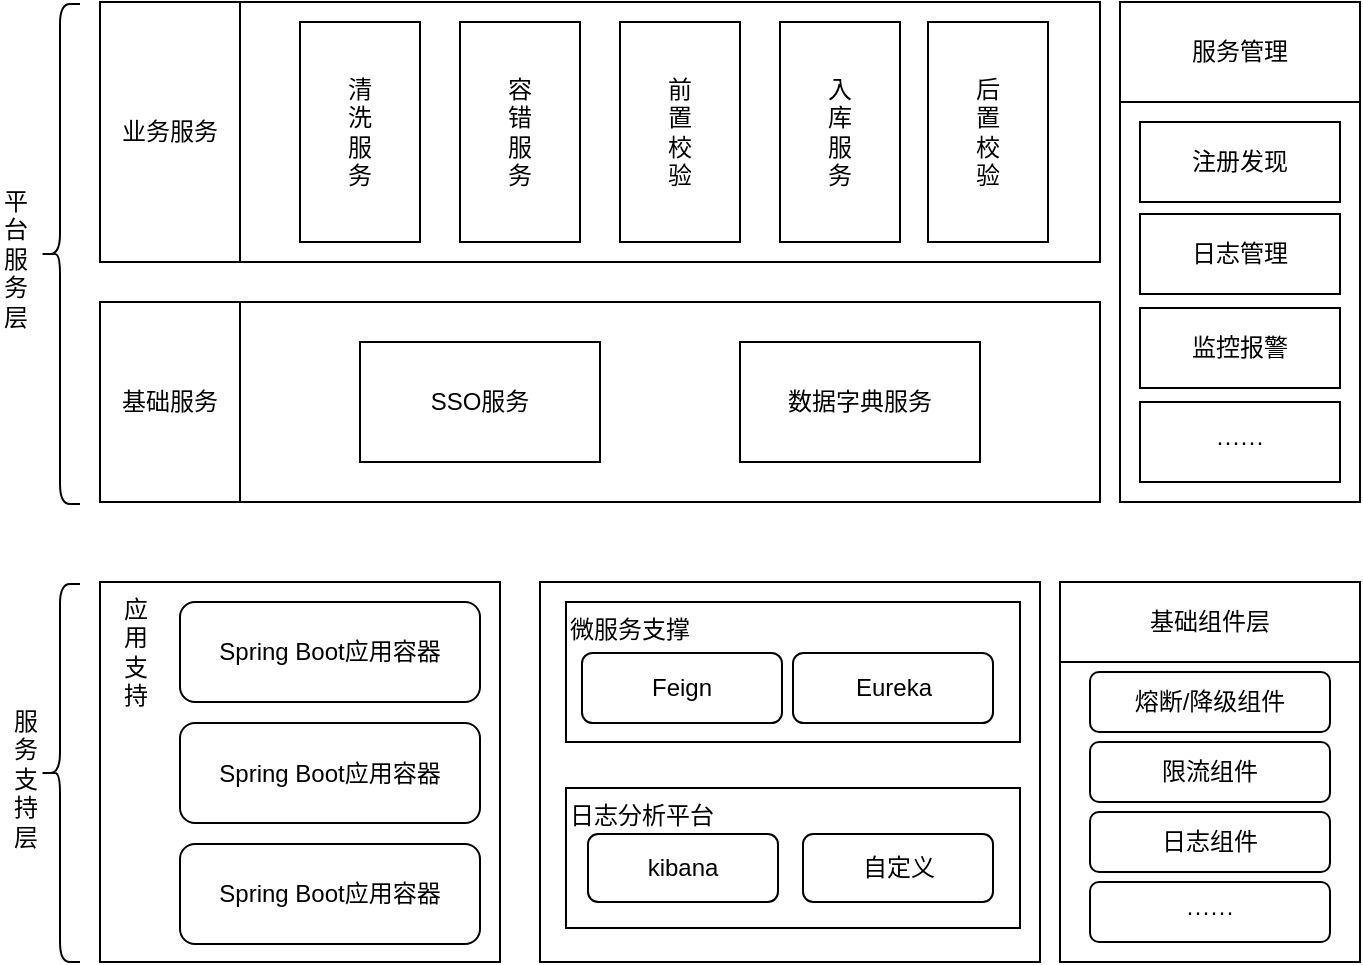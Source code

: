 <mxfile version="12.2.4" type="github" pages="1">
  <diagram id="bwR0MPHZC12A5jwAdn_Z" name="Page-1">
    <mxGraphModel dx="1408" dy="758" grid="1" gridSize="10" guides="1" tooltips="1" connect="1" arrows="1" fold="1" page="1" pageScale="1" pageWidth="827" pageHeight="1169" math="0" shadow="0">
      <root>
        <mxCell id="0"/>
        <mxCell id="1" parent="0"/>
        <mxCell id="ZqbOeCTGDKddQ_U7KF8V-23" value="" style="group" vertex="1" connectable="0" parent="1">
          <mxGeometry x="180" y="240" width="500" height="130" as="geometry"/>
        </mxCell>
        <mxCell id="ZqbOeCTGDKddQ_U7KF8V-1" value="" style="rounded=0;whiteSpace=wrap;html=1;" vertex="1" parent="ZqbOeCTGDKddQ_U7KF8V-23">
          <mxGeometry width="500" height="130" as="geometry"/>
        </mxCell>
        <mxCell id="ZqbOeCTGDKddQ_U7KF8V-7" value="清&lt;br&gt;洗&lt;br&gt;服&lt;br&gt;务" style="rounded=0;whiteSpace=wrap;html=1;verticalAlign=middle;flipV=0;flipH=0;" vertex="1" parent="ZqbOeCTGDKddQ_U7KF8V-23">
          <mxGeometry x="100" y="10" width="60" height="110" as="geometry"/>
        </mxCell>
        <mxCell id="ZqbOeCTGDKddQ_U7KF8V-8" value="容&lt;br&gt;错&lt;br&gt;服&lt;br&gt;务" style="rounded=0;whiteSpace=wrap;html=1;verticalAlign=middle;flipV=0;flipH=0;" vertex="1" parent="ZqbOeCTGDKddQ_U7KF8V-23">
          <mxGeometry x="180" y="10" width="60" height="110" as="geometry"/>
        </mxCell>
        <mxCell id="ZqbOeCTGDKddQ_U7KF8V-9" value="前&lt;br&gt;置&lt;br&gt;校&lt;br&gt;验" style="rounded=0;whiteSpace=wrap;html=1;verticalAlign=middle;flipV=0;flipH=0;" vertex="1" parent="ZqbOeCTGDKddQ_U7KF8V-23">
          <mxGeometry x="260" y="10" width="60" height="110" as="geometry"/>
        </mxCell>
        <mxCell id="ZqbOeCTGDKddQ_U7KF8V-10" value="入&lt;br&gt;库&lt;br&gt;服&lt;br&gt;务" style="rounded=0;whiteSpace=wrap;html=1;verticalAlign=middle;flipV=0;flipH=0;" vertex="1" parent="ZqbOeCTGDKddQ_U7KF8V-23">
          <mxGeometry x="340" y="10" width="60" height="110" as="geometry"/>
        </mxCell>
        <mxCell id="ZqbOeCTGDKddQ_U7KF8V-12" value="后&lt;br&gt;置&lt;br&gt;校&lt;br&gt;验" style="rounded=0;whiteSpace=wrap;html=1;verticalAlign=middle;flipV=0;flipH=0;" vertex="1" parent="ZqbOeCTGDKddQ_U7KF8V-23">
          <mxGeometry x="414" y="10" width="60" height="110" as="geometry"/>
        </mxCell>
        <mxCell id="ZqbOeCTGDKddQ_U7KF8V-21" value="业务服务" style="rounded=0;whiteSpace=wrap;html=1;" vertex="1" parent="ZqbOeCTGDKddQ_U7KF8V-23">
          <mxGeometry width="70" height="130" as="geometry"/>
        </mxCell>
        <mxCell id="ZqbOeCTGDKddQ_U7KF8V-25" value="" style="group" vertex="1" connectable="0" parent="1">
          <mxGeometry x="180" y="390" width="500" height="100" as="geometry"/>
        </mxCell>
        <mxCell id="ZqbOeCTGDKddQ_U7KF8V-14" value="" style="rounded=0;whiteSpace=wrap;html=1;" vertex="1" parent="ZqbOeCTGDKddQ_U7KF8V-25">
          <mxGeometry width="500" height="100" as="geometry"/>
        </mxCell>
        <mxCell id="ZqbOeCTGDKddQ_U7KF8V-15" value="SSO服务" style="rounded=0;whiteSpace=wrap;html=1;" vertex="1" parent="ZqbOeCTGDKddQ_U7KF8V-25">
          <mxGeometry x="130" y="20" width="120" height="60" as="geometry"/>
        </mxCell>
        <mxCell id="ZqbOeCTGDKddQ_U7KF8V-16" value="数据字典服务" style="rounded=0;whiteSpace=wrap;html=1;" vertex="1" parent="ZqbOeCTGDKddQ_U7KF8V-25">
          <mxGeometry x="320" y="20" width="120" height="60" as="geometry"/>
        </mxCell>
        <mxCell id="ZqbOeCTGDKddQ_U7KF8V-24" value="基础服务" style="rounded=0;whiteSpace=wrap;html=1;" vertex="1" parent="ZqbOeCTGDKddQ_U7KF8V-25">
          <mxGeometry width="70" height="100" as="geometry"/>
        </mxCell>
        <mxCell id="ZqbOeCTGDKddQ_U7KF8V-26" value="" style="rounded=0;whiteSpace=wrap;html=1;" vertex="1" parent="1">
          <mxGeometry x="690" y="240" width="120" height="250" as="geometry"/>
        </mxCell>
        <mxCell id="ZqbOeCTGDKddQ_U7KF8V-27" value="服务管理" style="rounded=0;whiteSpace=wrap;html=1;" vertex="1" parent="1">
          <mxGeometry x="690" y="240" width="120" height="50" as="geometry"/>
        </mxCell>
        <mxCell id="ZqbOeCTGDKddQ_U7KF8V-28" value="注册发现" style="rounded=0;whiteSpace=wrap;html=1;" vertex="1" parent="1">
          <mxGeometry x="700" y="300" width="100" height="40" as="geometry"/>
        </mxCell>
        <mxCell id="ZqbOeCTGDKddQ_U7KF8V-29" value="日志管理" style="rounded=0;whiteSpace=wrap;html=1;" vertex="1" parent="1">
          <mxGeometry x="700" y="346" width="100" height="40" as="geometry"/>
        </mxCell>
        <mxCell id="ZqbOeCTGDKddQ_U7KF8V-30" value="监控报警" style="rounded=0;whiteSpace=wrap;html=1;" vertex="1" parent="1">
          <mxGeometry x="700" y="393" width="100" height="40" as="geometry"/>
        </mxCell>
        <mxCell id="ZqbOeCTGDKddQ_U7KF8V-36" value="······" style="rounded=0;whiteSpace=wrap;html=1;" vertex="1" parent="1">
          <mxGeometry x="700" y="440" width="100" height="40" as="geometry"/>
        </mxCell>
        <mxCell id="ZqbOeCTGDKddQ_U7KF8V-37" value="应&lt;br&gt;用&lt;br&gt;支&lt;br&gt;持" style="rounded=0;whiteSpace=wrap;html=1;align=left;verticalAlign=top;horizontal=1;spacingLeft=10;" vertex="1" parent="1">
          <mxGeometry x="180" y="530" width="200" height="190" as="geometry"/>
        </mxCell>
        <mxCell id="ZqbOeCTGDKddQ_U7KF8V-38" value="" style="shape=curlyBracket;whiteSpace=wrap;html=1;rounded=1;" vertex="1" parent="1">
          <mxGeometry x="150" y="241" width="20" height="250" as="geometry"/>
        </mxCell>
        <mxCell id="ZqbOeCTGDKddQ_U7KF8V-39" value="平&lt;br&gt;台&lt;br&gt;服&lt;br&gt;务&lt;br&gt;层" style="text;html=1;resizable=0;points=[];autosize=1;align=left;verticalAlign=top;spacingTop=-4;" vertex="1" parent="1">
          <mxGeometry x="130" y="330" width="30" height="70" as="geometry"/>
        </mxCell>
        <mxCell id="ZqbOeCTGDKddQ_U7KF8V-40" value="" style="rounded=0;whiteSpace=wrap;html=1;" vertex="1" parent="1">
          <mxGeometry x="400" y="530" width="250" height="190" as="geometry"/>
        </mxCell>
        <mxCell id="ZqbOeCTGDKddQ_U7KF8V-41" value="" style="rounded=0;whiteSpace=wrap;html=1;" vertex="1" parent="1">
          <mxGeometry x="660" y="530" width="150" height="190" as="geometry"/>
        </mxCell>
        <mxCell id="ZqbOeCTGDKddQ_U7KF8V-42" value="基础组件层" style="rounded=0;whiteSpace=wrap;html=1;" vertex="1" parent="1">
          <mxGeometry x="660" y="530" width="150" height="40" as="geometry"/>
        </mxCell>
        <mxCell id="ZqbOeCTGDKddQ_U7KF8V-44" value="Spring Boot应用容器" style="rounded=1;whiteSpace=wrap;html=1;align=center;verticalAlign=middle;" vertex="1" parent="1">
          <mxGeometry x="220" y="540" width="150" height="50" as="geometry"/>
        </mxCell>
        <mxCell id="ZqbOeCTGDKddQ_U7KF8V-46" value="Spring Boot应用容器" style="rounded=1;whiteSpace=wrap;html=1;align=center;verticalAlign=middle;" vertex="1" parent="1">
          <mxGeometry x="220" y="600.5" width="150" height="50" as="geometry"/>
        </mxCell>
        <mxCell id="ZqbOeCTGDKddQ_U7KF8V-48" value="Spring Boot应用容器" style="rounded=1;whiteSpace=wrap;html=1;align=center;verticalAlign=middle;" vertex="1" parent="1">
          <mxGeometry x="220" y="661" width="150" height="50" as="geometry"/>
        </mxCell>
        <mxCell id="ZqbOeCTGDKddQ_U7KF8V-52" value="微服务支撑" style="rounded=0;whiteSpace=wrap;html=1;align=left;horizontal=1;verticalAlign=top;" vertex="1" parent="1">
          <mxGeometry x="413" y="540" width="227" height="70" as="geometry"/>
        </mxCell>
        <mxCell id="ZqbOeCTGDKddQ_U7KF8V-53" value="日志分析平台" style="rounded=0;whiteSpace=wrap;html=1;align=left;verticalAlign=top;" vertex="1" parent="1">
          <mxGeometry x="413" y="633" width="227" height="70" as="geometry"/>
        </mxCell>
        <mxCell id="ZqbOeCTGDKddQ_U7KF8V-55" value="Feign" style="rounded=1;whiteSpace=wrap;html=1;align=center;" vertex="1" parent="1">
          <mxGeometry x="421" y="565.5" width="100" height="35" as="geometry"/>
        </mxCell>
        <mxCell id="ZqbOeCTGDKddQ_U7KF8V-56" value="Eureka" style="rounded=1;whiteSpace=wrap;html=1;align=center;" vertex="1" parent="1">
          <mxGeometry x="526.5" y="565.5" width="100" height="35" as="geometry"/>
        </mxCell>
        <mxCell id="ZqbOeCTGDKddQ_U7KF8V-57" value="kibana" style="rounded=1;whiteSpace=wrap;html=1;align=center;" vertex="1" parent="1">
          <mxGeometry x="424" y="656" width="95" height="34" as="geometry"/>
        </mxCell>
        <mxCell id="ZqbOeCTGDKddQ_U7KF8V-58" value="自定义" style="rounded=1;whiteSpace=wrap;html=1;align=center;" vertex="1" parent="1">
          <mxGeometry x="531.5" y="656" width="95" height="34" as="geometry"/>
        </mxCell>
        <mxCell id="ZqbOeCTGDKddQ_U7KF8V-59" value="" style="shape=curlyBracket;whiteSpace=wrap;html=1;rounded=1;align=center;" vertex="1" parent="1">
          <mxGeometry x="150" y="531" width="20" height="189" as="geometry"/>
        </mxCell>
        <mxCell id="ZqbOeCTGDKddQ_U7KF8V-60" value="服&lt;br&gt;务&lt;br&gt;支&lt;br&gt;持&lt;br&gt;层" style="text;html=1;resizable=0;points=[];autosize=1;align=left;verticalAlign=top;spacingTop=-4;" vertex="1" parent="1">
          <mxGeometry x="135" y="590" width="30" height="70" as="geometry"/>
        </mxCell>
        <mxCell id="ZqbOeCTGDKddQ_U7KF8V-61" value="熔断/降级组件" style="rounded=1;whiteSpace=wrap;html=1;align=center;" vertex="1" parent="1">
          <mxGeometry x="675" y="575" width="120" height="30" as="geometry"/>
        </mxCell>
        <mxCell id="ZqbOeCTGDKddQ_U7KF8V-63" value="限流组件" style="rounded=1;whiteSpace=wrap;html=1;align=center;" vertex="1" parent="1">
          <mxGeometry x="675" y="610" width="120" height="30" as="geometry"/>
        </mxCell>
        <mxCell id="ZqbOeCTGDKddQ_U7KF8V-64" value="日志组件" style="rounded=1;whiteSpace=wrap;html=1;align=center;" vertex="1" parent="1">
          <mxGeometry x="675" y="645" width="120" height="30" as="geometry"/>
        </mxCell>
        <mxCell id="ZqbOeCTGDKddQ_U7KF8V-66" value="······" style="rounded=1;whiteSpace=wrap;html=1;align=center;" vertex="1" parent="1">
          <mxGeometry x="675" y="680" width="120" height="30" as="geometry"/>
        </mxCell>
      </root>
    </mxGraphModel>
  </diagram>
</mxfile>
